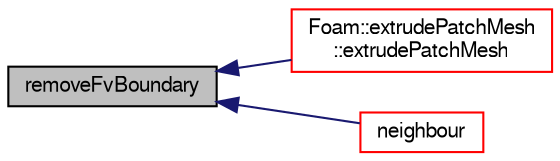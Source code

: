 digraph "removeFvBoundary"
{
  bgcolor="transparent";
  edge [fontname="FreeSans",fontsize="10",labelfontname="FreeSans",labelfontsize="10"];
  node [fontname="FreeSans",fontsize="10",shape=record];
  rankdir="LR";
  Node41873 [label="removeFvBoundary",height=0.2,width=0.4,color="black", fillcolor="grey75", style="filled", fontcolor="black"];
  Node41873 -> Node41874 [dir="back",color="midnightblue",fontsize="10",style="solid",fontname="FreeSans"];
  Node41874 [label="Foam::extrudePatchMesh\l::extrudePatchMesh",height=0.2,width=0.4,color="red",URL="$a21446.html#ada5aee048de4d025b44660aca99d21a6",tooltip="Construct from mesh, patch and dictionary. "];
  Node41873 -> Node41876 [dir="back",color="midnightblue",fontsize="10",style="solid",fontname="FreeSans"];
  Node41876 [label="neighbour",height=0.2,width=0.4,color="red",URL="$a22766.html#aab1a7f2af09b33005a527e107c7b3fad",tooltip="Internal face neighbour. "];
}

